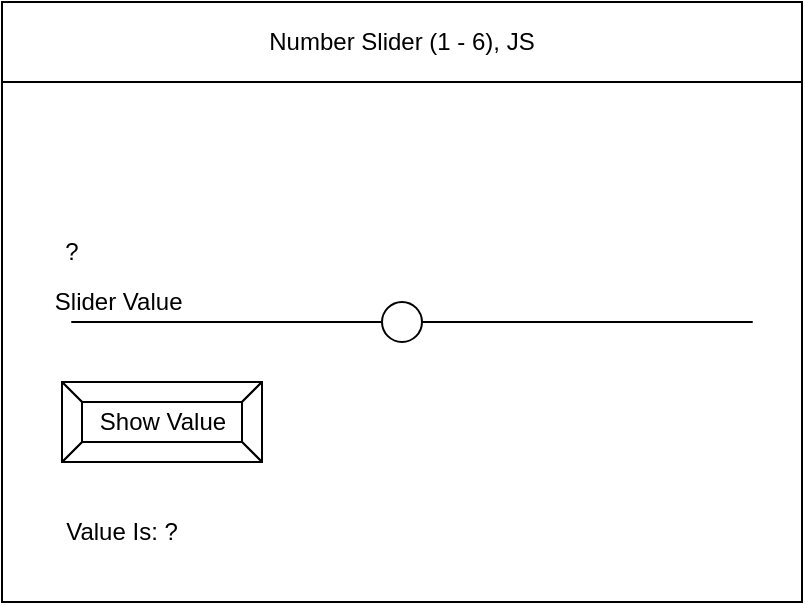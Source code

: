 <mxfile>
    <diagram id="pIaEtrtLPv3HG8r1JEND" name="Page-1">
        <mxGraphModel dx="630" dy="492" grid="1" gridSize="10" guides="1" tooltips="1" connect="1" arrows="1" fold="1" page="1" pageScale="1" pageWidth="850" pageHeight="1100" math="0" shadow="0">
            <root>
                <mxCell id="0"/>
                <mxCell id="1" parent="0"/>
                <mxCell id="2" value="" style="rounded=0;whiteSpace=wrap;html=1;" parent="1" vertex="1">
                    <mxGeometry x="80" y="80" width="400" height="300" as="geometry"/>
                </mxCell>
                <mxCell id="3" value="Number Slider (1 - 6), JS" style="rounded=0;whiteSpace=wrap;html=1;" parent="1" vertex="1">
                    <mxGeometry x="80" y="80" width="400" height="40" as="geometry"/>
                </mxCell>
                <mxCell id="6" value="Show Value" style="labelPosition=center;verticalLabelPosition=middle;align=center;html=1;shape=mxgraph.basic.button;dx=10;" parent="1" vertex="1">
                    <mxGeometry x="110" y="270" width="100" height="40" as="geometry"/>
                </mxCell>
                <mxCell id="13" value="" style="group" vertex="1" connectable="0" parent="1">
                    <mxGeometry x="150" y="230" width="260" height="20" as="geometry"/>
                </mxCell>
                <mxCell id="8" value="" style="endArrow=none;html=1;startArrow=none;" edge="1" parent="13" source="9">
                    <mxGeometry width="50" height="50" relative="1" as="geometry">
                        <mxPoint y="10" as="sourcePoint"/>
                        <mxPoint x="260" y="10" as="targetPoint"/>
                        <Array as="points">
                            <mxPoint x="310" y="10"/>
                        </Array>
                    </mxGeometry>
                </mxCell>
                <mxCell id="9" value="" style="ellipse;whiteSpace=wrap;html=1;aspect=fixed;" vertex="1" parent="13">
                    <mxGeometry x="120" width="20" height="20" as="geometry"/>
                </mxCell>
                <mxCell id="12" value="" style="endArrow=none;html=1;" edge="1" parent="13" target="9">
                    <mxGeometry width="50" height="50" relative="1" as="geometry">
                        <mxPoint y="10" as="sourcePoint"/>
                        <mxPoint x="260" y="10" as="targetPoint"/>
                        <Array as="points">
                            <mxPoint x="-40" y="10"/>
                        </Array>
                    </mxGeometry>
                </mxCell>
                <mxCell id="14" value="Slider Value&amp;nbsp;" style="text;html=1;strokeColor=none;fillColor=none;align=center;verticalAlign=middle;whiteSpace=wrap;rounded=0;" vertex="1" parent="1">
                    <mxGeometry x="100" y="222.5" width="80" height="15" as="geometry"/>
                </mxCell>
                <mxCell id="15" value="?" style="text;html=1;strokeColor=none;fillColor=none;align=center;verticalAlign=middle;whiteSpace=wrap;rounded=0;" vertex="1" parent="1">
                    <mxGeometry x="100" y="200" width="30" height="10" as="geometry"/>
                </mxCell>
                <mxCell id="16" value="Value Is: ?" style="text;html=1;strokeColor=none;fillColor=none;align=center;verticalAlign=middle;whiteSpace=wrap;rounded=0;" vertex="1" parent="1">
                    <mxGeometry x="110" y="330" width="60" height="30" as="geometry"/>
                </mxCell>
            </root>
        </mxGraphModel>
    </diagram>
</mxfile>